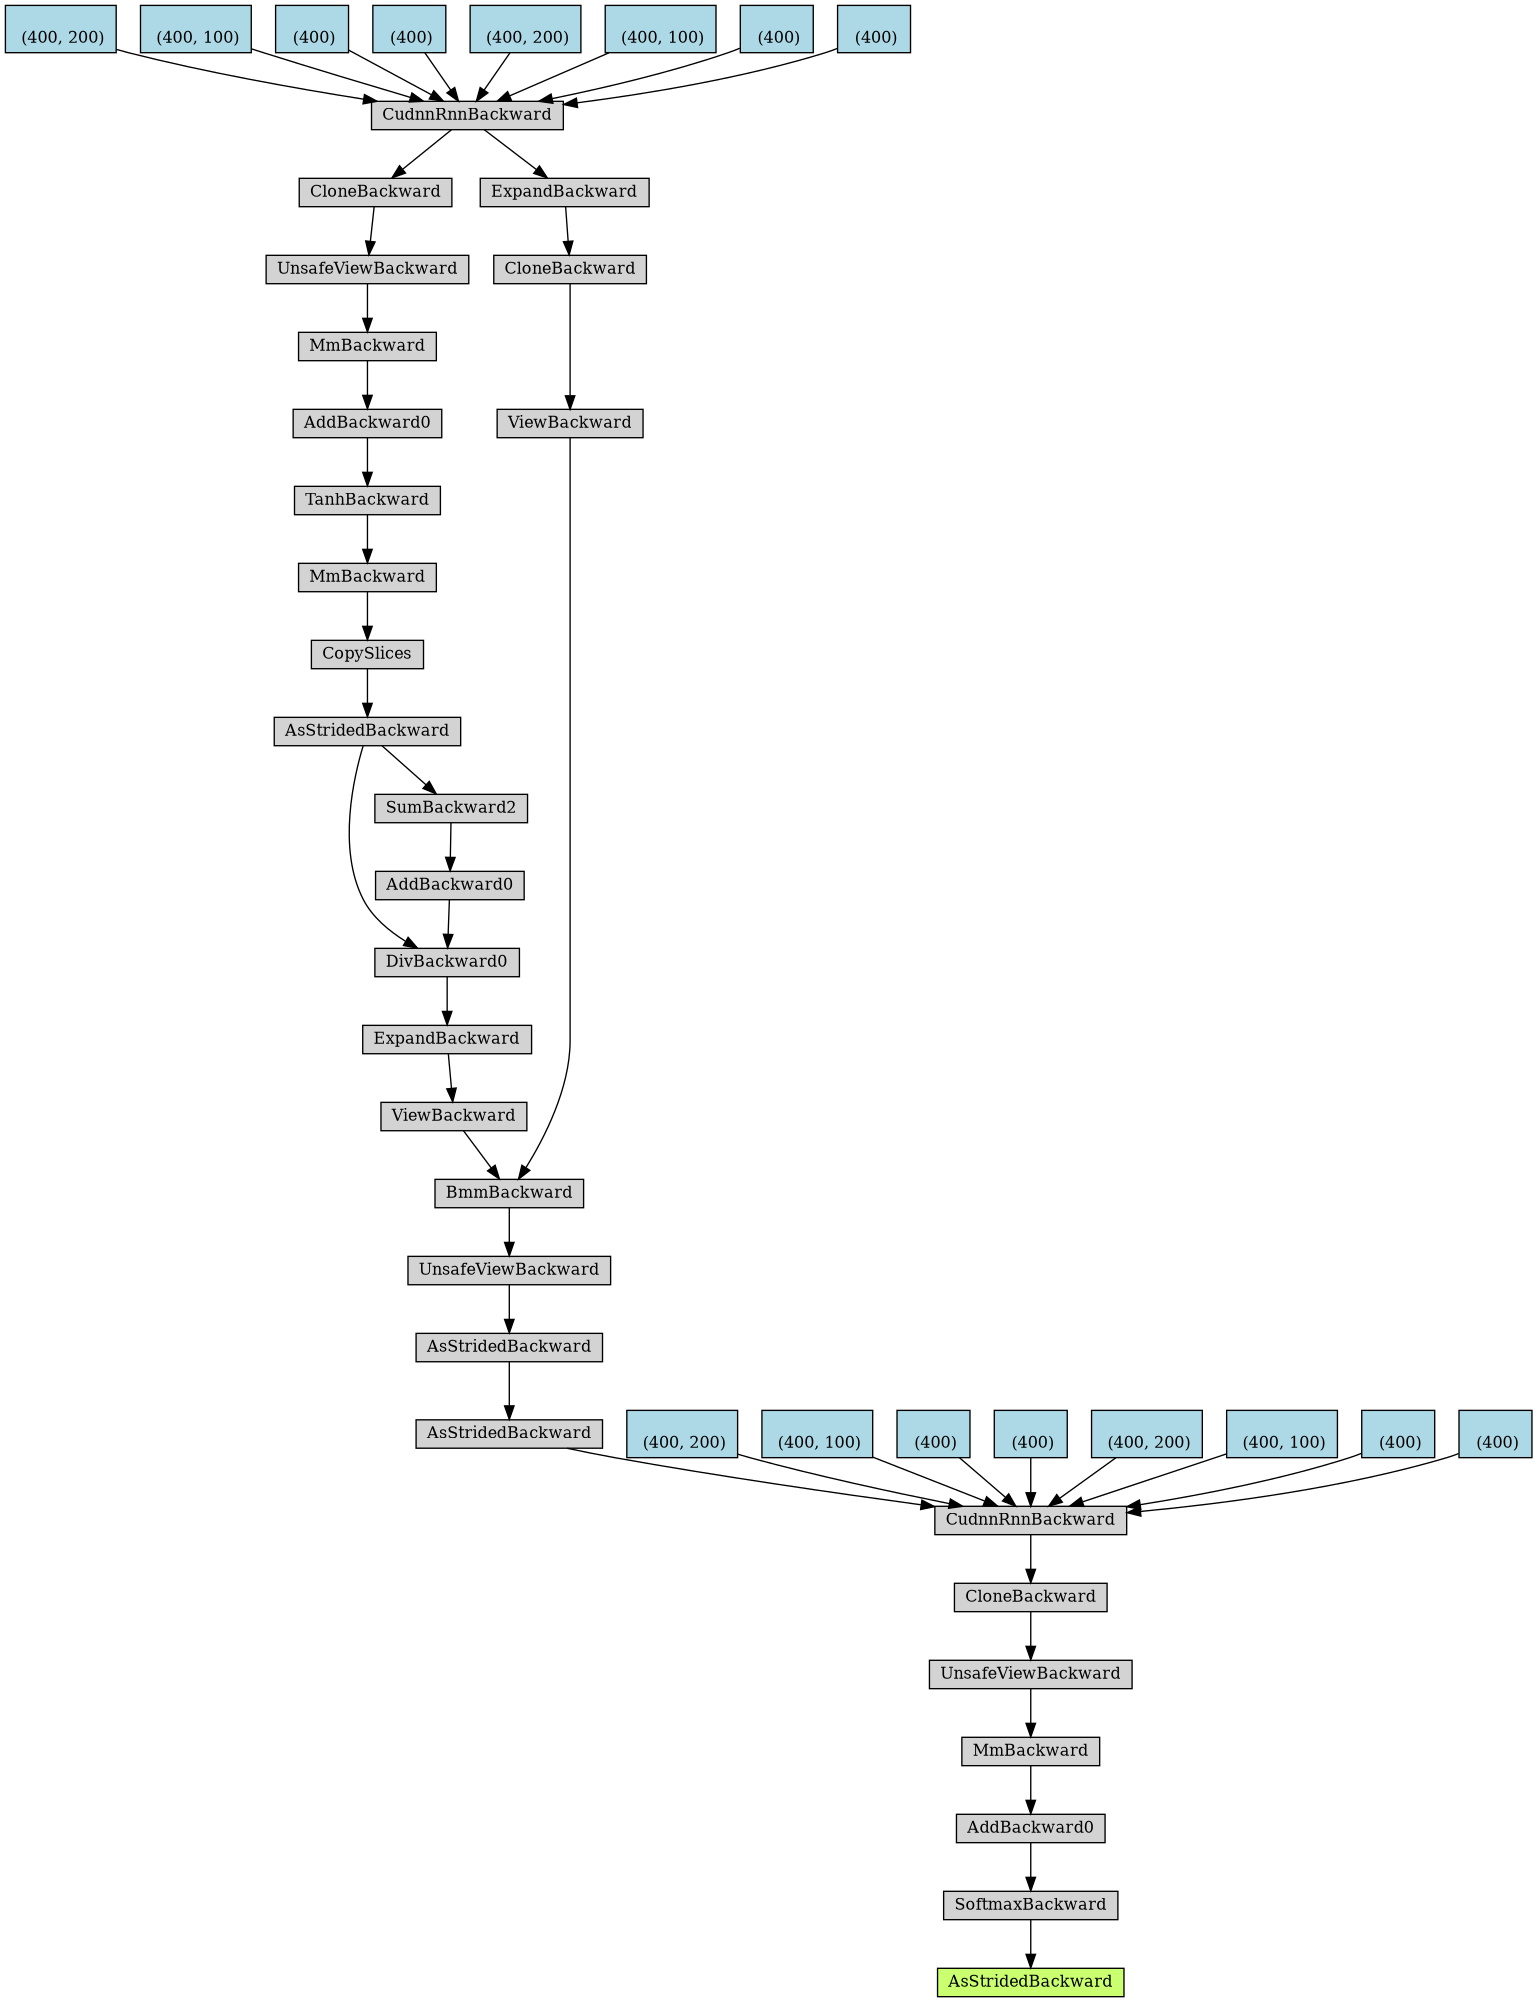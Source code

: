 digraph {
	graph [size="13.35,13.35"]
	node [align=left fontsize=12 height=0.2 ranksep=0.1 shape=box style=filled]
	140078289410928 [label=AsStridedBackward fillcolor=darkolivegreen1]
	140078289410984 -> 140078289410928
	140078289410984 [label=SoftmaxBackward]
	140078289411208 -> 140078289410984
	140078289411208 [label=AddBackward0]
	140078289000152 -> 140078289411208
	140078289000152 [label=MmBackward]
	140078289000264 -> 140078289000152
	140078289000264 [label=UnsafeViewBackward]
	140078289000376 -> 140078289000264
	140078289000376 [label=CloneBackward]
	140078289000488 -> 140078289000376
	140078289000488 [label=CudnnRnnBackward]
	140078289000600 -> 140078289000488
	140078289000600 [label=AsStridedBackward]
	140078289001160 -> 140078289000600
	140078289001160 [label=AsStridedBackward]
	140078289001272 -> 140078289001160
	140078289001272 [label=UnsafeViewBackward]
	140078289001384 -> 140078289001272
	140078289001384 [label=BmmBackward]
	140078289001552 -> 140078289001384
	140078289001552 [label=ViewBackward]
	140078289001720 -> 140078289001552
	140078289001720 [label=ExpandBackward]
	140078289001888 -> 140078289001720
	140078289001888 [label=DivBackward0]
	140078289002056 -> 140078289001888
	140078289002056 [label=AsStridedBackward]
	140078289002224 -> 140078289002056
	140078289002224 [label=CopySlices]
	140078289002392 -> 140078289002224
	140078289002392 [label=MmBackward]
	140081263824968 -> 140078289002392
	140081263824968 [label=TanhBackward]
	140081263825080 -> 140081263824968
	140081263825080 [label=AddBackward0]
	140081263825248 -> 140081263825080
	140081263825248 [label=MmBackward]
	140081263825360 -> 140081263825248
	140081263825360 [label=UnsafeViewBackward]
	140081263825472 -> 140081263825360
	140081263825472 [label=CloneBackward]
	140081263825640 -> 140081263825472
	140081263825640 [label=CudnnRnnBackward]
	140081263825808 -> 140081263825640
	140081263825808 [label="
 (400, 200)" fillcolor=lightblue]
	140081263825864 -> 140081263825640
	140081263825864 [label="
 (400, 100)" fillcolor=lightblue]
	140081263825920 -> 140081263825640
	140081263825920 [label="
 (400)" fillcolor=lightblue]
	140081263825976 -> 140081263825640
	140081263825976 [label="
 (400)" fillcolor=lightblue]
	140081263826032 -> 140081263825640
	140081263826032 [label="
 (400, 200)" fillcolor=lightblue]
	140081263826088 -> 140081263825640
	140081263826088 [label="
 (400, 100)" fillcolor=lightblue]
	140081263826144 -> 140081263825640
	140081263826144 [label="
 (400)" fillcolor=lightblue]
	140081263826200 -> 140081263825640
	140081263826200 [label="
 (400)" fillcolor=lightblue]
	140078289002112 -> 140078289001888
	140078289002112 [label=AddBackward0]
	140078289002280 -> 140078289002112
	140078289002280 [label=SumBackward2]
	140078289002056 -> 140078289002280
	140078289001608 -> 140078289001384
	140078289001608 [label=ViewBackward]
	140078289001776 -> 140078289001608
	140078289001776 [label=CloneBackward]
	140078289002168 -> 140078289001776
	140078289002168 [label=ExpandBackward]
	140081263825640 -> 140078289002168
	140078289000656 -> 140078289000488
	140078289000656 [label="
 (400, 200)" fillcolor=lightblue]
	140078289000768 -> 140078289000488
	140078289000768 [label="
 (400, 100)" fillcolor=lightblue]
	140078289000712 -> 140078289000488
	140078289000712 [label="
 (400)" fillcolor=lightblue]
	140078289000824 -> 140078289000488
	140078289000824 [label="
 (400)" fillcolor=lightblue]
	140078289000880 -> 140078289000488
	140078289000880 [label="
 (400, 200)" fillcolor=lightblue]
	140078289000936 -> 140078289000488
	140078289000936 [label="
 (400, 100)" fillcolor=lightblue]
	140078289000992 -> 140078289000488
	140078289000992 [label="
 (400)" fillcolor=lightblue]
	140078289001048 -> 140078289000488
	140078289001048 [label="
 (400)" fillcolor=lightblue]
}
